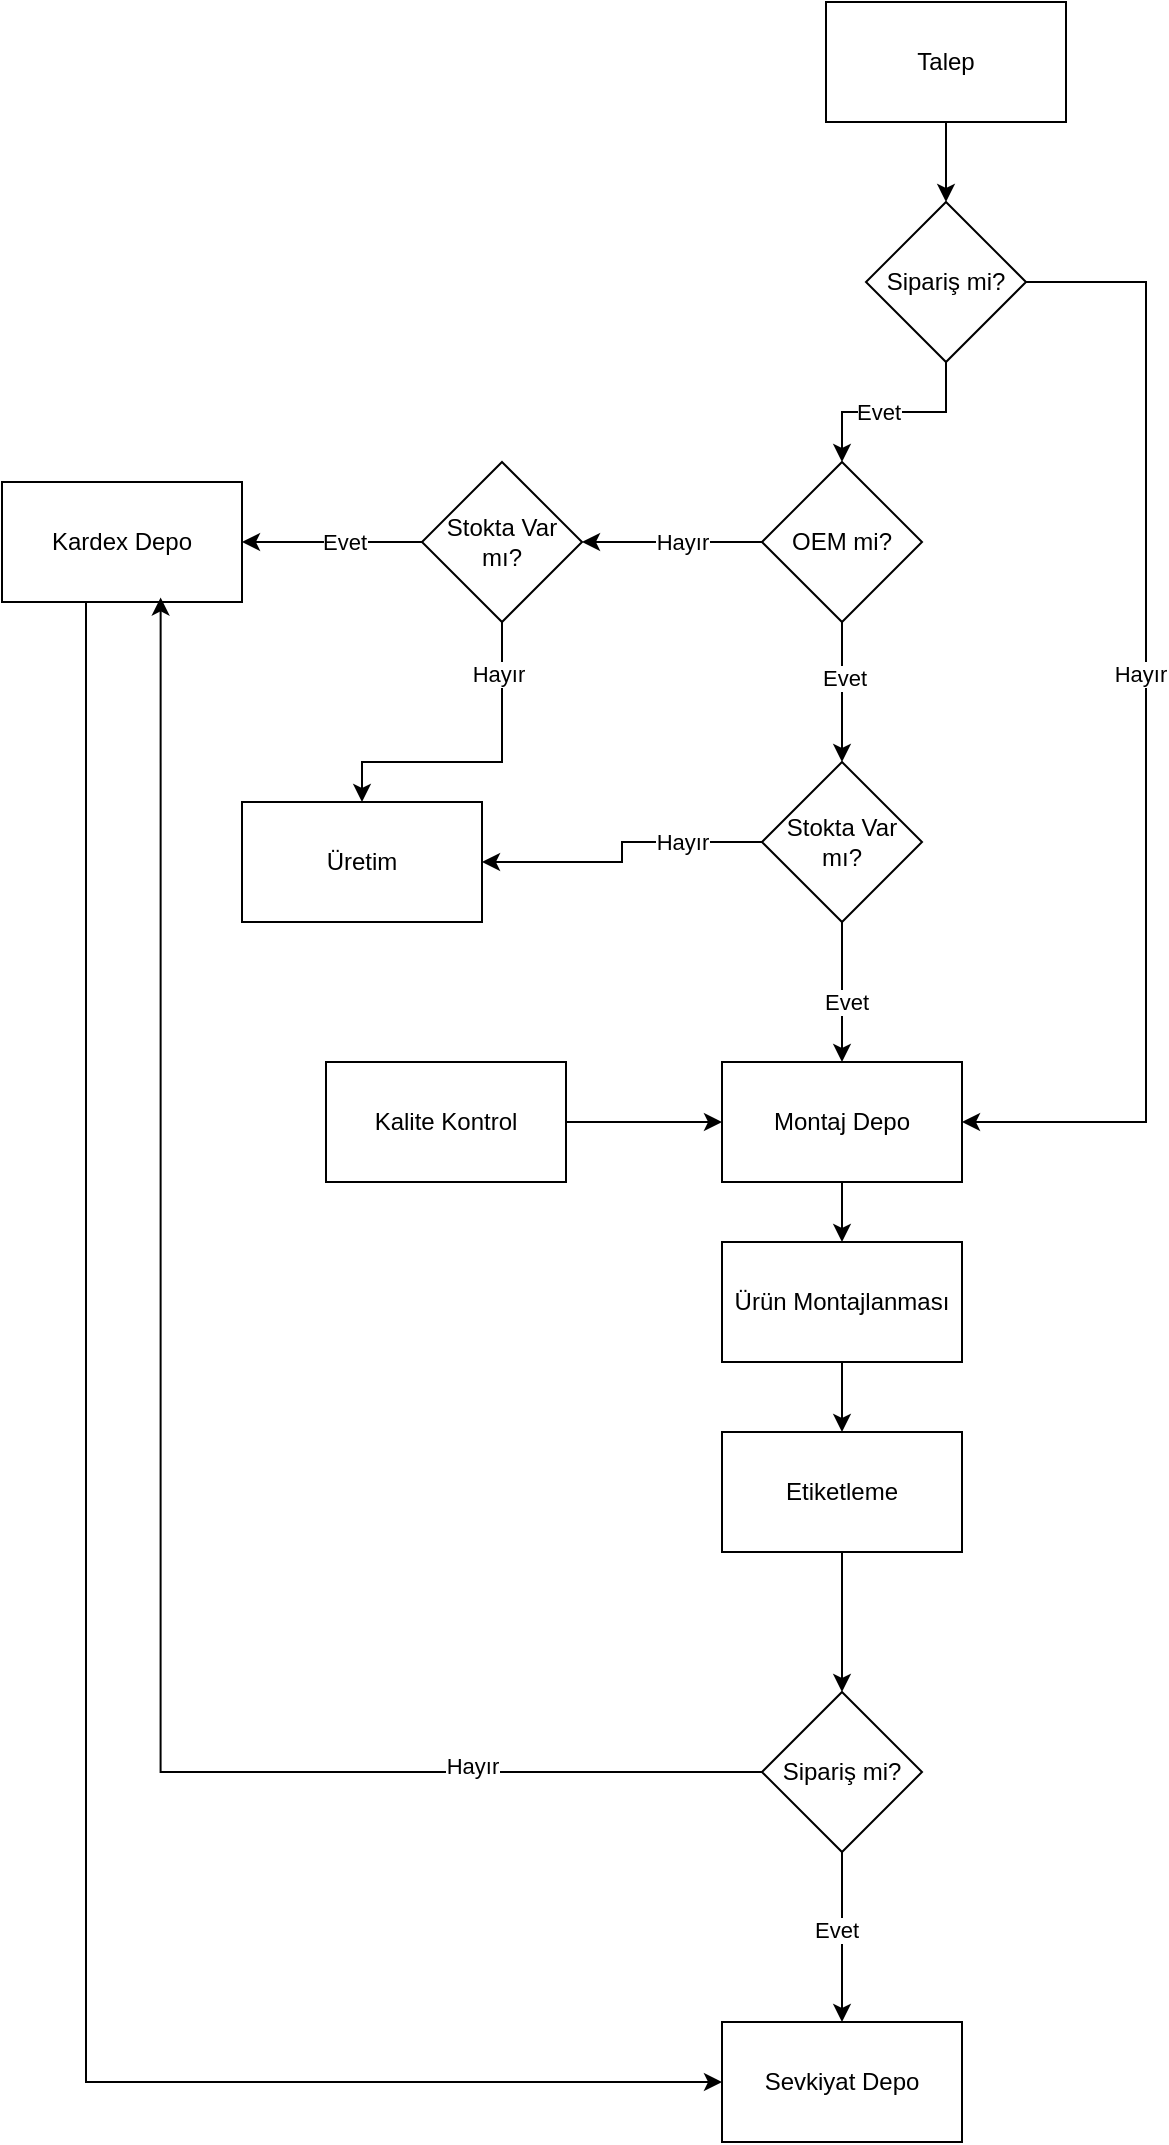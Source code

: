 <mxfile version="26.0.15">
  <diagram name="Sayfa -1" id="WjxD5JkqAk5JCySbNv31">
    <mxGraphModel dx="1426" dy="1958" grid="1" gridSize="10" guides="1" tooltips="1" connect="1" arrows="1" fold="1" page="1" pageScale="1" pageWidth="827" pageHeight="1169" math="0" shadow="0">
      <root>
        <mxCell id="0" />
        <mxCell id="1" parent="0" />
        <mxCell id="jMiQxAaDWgFZVQpz-3jK-4" value="" style="edgeStyle=orthogonalEdgeStyle;rounded=0;orthogonalLoop=1;jettySize=auto;html=1;" edge="1" parent="1" source="jMiQxAaDWgFZVQpz-3jK-2" target="jMiQxAaDWgFZVQpz-3jK-3">
          <mxGeometry relative="1" as="geometry" />
        </mxCell>
        <mxCell id="jMiQxAaDWgFZVQpz-3jK-2" value="Kalite Kontrol" style="whiteSpace=wrap;html=1;" vertex="1" parent="1">
          <mxGeometry x="200" y="340" width="120" height="60" as="geometry" />
        </mxCell>
        <mxCell id="jMiQxAaDWgFZVQpz-3jK-57" value="" style="edgeStyle=orthogonalEdgeStyle;rounded=0;orthogonalLoop=1;jettySize=auto;html=1;" edge="1" parent="1" source="jMiQxAaDWgFZVQpz-3jK-3" target="jMiQxAaDWgFZVQpz-3jK-56">
          <mxGeometry relative="1" as="geometry" />
        </mxCell>
        <mxCell id="jMiQxAaDWgFZVQpz-3jK-3" value="Montaj Depo" style="whiteSpace=wrap;html=1;" vertex="1" parent="1">
          <mxGeometry x="398" y="340" width="120" height="60" as="geometry" />
        </mxCell>
        <mxCell id="jMiQxAaDWgFZVQpz-3jK-52" value="" style="edgeStyle=orthogonalEdgeStyle;rounded=0;orthogonalLoop=1;jettySize=auto;html=1;" edge="1" parent="1" source="jMiQxAaDWgFZVQpz-3jK-17" target="jMiQxAaDWgFZVQpz-3jK-3">
          <mxGeometry relative="1" as="geometry" />
        </mxCell>
        <mxCell id="jMiQxAaDWgFZVQpz-3jK-53" value="Evet" style="edgeLabel;html=1;align=center;verticalAlign=middle;resizable=0;points=[];" vertex="1" connectable="0" parent="jMiQxAaDWgFZVQpz-3jK-52">
          <mxGeometry x="0.143" y="2" relative="1" as="geometry">
            <mxPoint as="offset" />
          </mxGeometry>
        </mxCell>
        <mxCell id="jMiQxAaDWgFZVQpz-3jK-54" value="" style="edgeStyle=orthogonalEdgeStyle;rounded=0;orthogonalLoop=1;jettySize=auto;html=1;" edge="1" parent="1" source="jMiQxAaDWgFZVQpz-3jK-17" target="jMiQxAaDWgFZVQpz-3jK-25">
          <mxGeometry relative="1" as="geometry" />
        </mxCell>
        <mxCell id="jMiQxAaDWgFZVQpz-3jK-55" value="Hayır" style="edgeLabel;html=1;align=center;verticalAlign=middle;resizable=0;points=[];" vertex="1" connectable="0" parent="jMiQxAaDWgFZVQpz-3jK-54">
          <mxGeometry x="-0.467" y="-4" relative="1" as="geometry">
            <mxPoint y="4" as="offset" />
          </mxGeometry>
        </mxCell>
        <mxCell id="jMiQxAaDWgFZVQpz-3jK-17" value="Stokta Var mı?" style="rhombus;whiteSpace=wrap;html=1;" vertex="1" parent="1">
          <mxGeometry x="418" y="190" width="80" height="80" as="geometry" />
        </mxCell>
        <mxCell id="jMiQxAaDWgFZVQpz-3jK-39" value="" style="edgeStyle=orthogonalEdgeStyle;rounded=0;orthogonalLoop=1;jettySize=auto;html=1;" edge="1" parent="1" source="jMiQxAaDWgFZVQpz-3jK-19" target="jMiQxAaDWgFZVQpz-3jK-17">
          <mxGeometry relative="1" as="geometry" />
        </mxCell>
        <mxCell id="jMiQxAaDWgFZVQpz-3jK-51" value="Evet" style="edgeLabel;html=1;align=center;verticalAlign=middle;resizable=0;points=[];" vertex="1" connectable="0" parent="jMiQxAaDWgFZVQpz-3jK-39">
          <mxGeometry x="-0.2" y="1" relative="1" as="geometry">
            <mxPoint as="offset" />
          </mxGeometry>
        </mxCell>
        <mxCell id="jMiQxAaDWgFZVQpz-3jK-47" value="" style="edgeStyle=orthogonalEdgeStyle;rounded=0;orthogonalLoop=1;jettySize=auto;html=1;" edge="1" parent="1" source="jMiQxAaDWgFZVQpz-3jK-19" target="jMiQxAaDWgFZVQpz-3jK-40">
          <mxGeometry relative="1" as="geometry" />
        </mxCell>
        <mxCell id="jMiQxAaDWgFZVQpz-3jK-48" value="Hayır" style="edgeLabel;html=1;align=center;verticalAlign=middle;resizable=0;points=[];" vertex="1" connectable="0" parent="jMiQxAaDWgFZVQpz-3jK-47">
          <mxGeometry x="0.156" y="-4" relative="1" as="geometry">
            <mxPoint x="12" y="4" as="offset" />
          </mxGeometry>
        </mxCell>
        <mxCell id="jMiQxAaDWgFZVQpz-3jK-19" value="OEM mi?" style="rhombus;whiteSpace=wrap;html=1;" vertex="1" parent="1">
          <mxGeometry x="418" y="40" width="80" height="80" as="geometry" />
        </mxCell>
        <mxCell id="jMiQxAaDWgFZVQpz-3jK-25" value="Üretim" style="whiteSpace=wrap;html=1;" vertex="1" parent="1">
          <mxGeometry x="158" y="210" width="120" height="60" as="geometry" />
        </mxCell>
        <mxCell id="jMiQxAaDWgFZVQpz-3jK-90" style="edgeStyle=orthogonalEdgeStyle;rounded=0;orthogonalLoop=1;jettySize=auto;html=1;entryX=0;entryY=0.5;entryDx=0;entryDy=0;" edge="1" parent="1" source="jMiQxAaDWgFZVQpz-3jK-33" target="jMiQxAaDWgFZVQpz-3jK-60">
          <mxGeometry relative="1" as="geometry">
            <Array as="points">
              <mxPoint x="80" y="850" />
            </Array>
          </mxGeometry>
        </mxCell>
        <mxCell id="jMiQxAaDWgFZVQpz-3jK-33" value="Kardex Depo" style="whiteSpace=wrap;html=1;" vertex="1" parent="1">
          <mxGeometry x="38" y="50" width="120" height="60" as="geometry" />
        </mxCell>
        <mxCell id="jMiQxAaDWgFZVQpz-3jK-42" value="" style="edgeStyle=orthogonalEdgeStyle;rounded=0;orthogonalLoop=1;jettySize=auto;html=1;" edge="1" parent="1" source="jMiQxAaDWgFZVQpz-3jK-40" target="jMiQxAaDWgFZVQpz-3jK-33">
          <mxGeometry relative="1" as="geometry" />
        </mxCell>
        <mxCell id="jMiQxAaDWgFZVQpz-3jK-49" value="Evet" style="edgeLabel;html=1;align=center;verticalAlign=middle;resizable=0;points=[];" vertex="1" connectable="0" parent="jMiQxAaDWgFZVQpz-3jK-42">
          <mxGeometry x="-0.133" y="-4" relative="1" as="geometry">
            <mxPoint y="4" as="offset" />
          </mxGeometry>
        </mxCell>
        <mxCell id="jMiQxAaDWgFZVQpz-3jK-43" value="" style="edgeStyle=orthogonalEdgeStyle;rounded=0;orthogonalLoop=1;jettySize=auto;html=1;" edge="1" parent="1" source="jMiQxAaDWgFZVQpz-3jK-40" target="jMiQxAaDWgFZVQpz-3jK-25">
          <mxGeometry relative="1" as="geometry">
            <Array as="points">
              <mxPoint x="288" y="190" />
            </Array>
          </mxGeometry>
        </mxCell>
        <mxCell id="jMiQxAaDWgFZVQpz-3jK-50" value="Hayır" style="edgeLabel;html=1;align=center;verticalAlign=middle;resizable=0;points=[];" vertex="1" connectable="0" parent="jMiQxAaDWgFZVQpz-3jK-43">
          <mxGeometry x="-0.674" y="-2" relative="1" as="geometry">
            <mxPoint as="offset" />
          </mxGeometry>
        </mxCell>
        <mxCell id="jMiQxAaDWgFZVQpz-3jK-40" value="Stokta Var mı?" style="rhombus;whiteSpace=wrap;html=1;" vertex="1" parent="1">
          <mxGeometry x="248" y="40" width="80" height="80" as="geometry" />
        </mxCell>
        <mxCell id="jMiQxAaDWgFZVQpz-3jK-59" value="" style="edgeStyle=orthogonalEdgeStyle;rounded=0;orthogonalLoop=1;jettySize=auto;html=1;" edge="1" parent="1" source="jMiQxAaDWgFZVQpz-3jK-56" target="jMiQxAaDWgFZVQpz-3jK-58">
          <mxGeometry relative="1" as="geometry" />
        </mxCell>
        <mxCell id="jMiQxAaDWgFZVQpz-3jK-56" value="Ürün Montajlanması" style="whiteSpace=wrap;html=1;" vertex="1" parent="1">
          <mxGeometry x="398" y="430" width="120" height="60" as="geometry" />
        </mxCell>
        <mxCell id="jMiQxAaDWgFZVQpz-3jK-85" value="" style="edgeStyle=orthogonalEdgeStyle;rounded=0;orthogonalLoop=1;jettySize=auto;html=1;" edge="1" parent="1" source="jMiQxAaDWgFZVQpz-3jK-58" target="jMiQxAaDWgFZVQpz-3jK-84">
          <mxGeometry relative="1" as="geometry" />
        </mxCell>
        <mxCell id="jMiQxAaDWgFZVQpz-3jK-58" value="Etiketleme" style="whiteSpace=wrap;html=1;" vertex="1" parent="1">
          <mxGeometry x="398" y="525" width="120" height="60" as="geometry" />
        </mxCell>
        <mxCell id="jMiQxAaDWgFZVQpz-3jK-60" value="Sevkiyat Depo" style="whiteSpace=wrap;html=1;" vertex="1" parent="1">
          <mxGeometry x="398" y="820" width="120" height="60" as="geometry" />
        </mxCell>
        <mxCell id="jMiQxAaDWgFZVQpz-3jK-74" style="edgeStyle=orthogonalEdgeStyle;rounded=0;orthogonalLoop=1;jettySize=auto;html=1;" edge="1" parent="1" source="jMiQxAaDWgFZVQpz-3jK-73" target="jMiQxAaDWgFZVQpz-3jK-19">
          <mxGeometry relative="1" as="geometry">
            <mxPoint x="490" y="30.0" as="targetPoint" />
          </mxGeometry>
        </mxCell>
        <mxCell id="jMiQxAaDWgFZVQpz-3jK-75" value="Evet" style="edgeLabel;html=1;align=center;verticalAlign=middle;resizable=0;points=[];" vertex="1" connectable="0" parent="jMiQxAaDWgFZVQpz-3jK-74">
          <mxGeometry x="0.154" relative="1" as="geometry">
            <mxPoint as="offset" />
          </mxGeometry>
        </mxCell>
        <mxCell id="jMiQxAaDWgFZVQpz-3jK-82" style="edgeStyle=orthogonalEdgeStyle;rounded=0;orthogonalLoop=1;jettySize=auto;html=1;entryX=1;entryY=0.5;entryDx=0;entryDy=0;" edge="1" parent="1" source="jMiQxAaDWgFZVQpz-3jK-73" target="jMiQxAaDWgFZVQpz-3jK-3">
          <mxGeometry relative="1" as="geometry">
            <Array as="points">
              <mxPoint x="610" y="-50" />
              <mxPoint x="610" y="370" />
            </Array>
          </mxGeometry>
        </mxCell>
        <mxCell id="jMiQxAaDWgFZVQpz-3jK-83" value="Hayır" style="edgeLabel;html=1;align=center;verticalAlign=middle;resizable=0;points=[];" vertex="1" connectable="0" parent="jMiQxAaDWgFZVQpz-3jK-82">
          <mxGeometry x="-0.107" y="-3" relative="1" as="geometry">
            <mxPoint as="offset" />
          </mxGeometry>
        </mxCell>
        <mxCell id="jMiQxAaDWgFZVQpz-3jK-73" value="Sipariş mi?" style="rhombus;whiteSpace=wrap;html=1;" vertex="1" parent="1">
          <mxGeometry x="470" y="-90" width="80" height="80" as="geometry" />
        </mxCell>
        <mxCell id="jMiQxAaDWgFZVQpz-3jK-80" value="" style="edgeStyle=orthogonalEdgeStyle;rounded=0;orthogonalLoop=1;jettySize=auto;html=1;" edge="1" parent="1" source="jMiQxAaDWgFZVQpz-3jK-79" target="jMiQxAaDWgFZVQpz-3jK-73">
          <mxGeometry relative="1" as="geometry" />
        </mxCell>
        <mxCell id="jMiQxAaDWgFZVQpz-3jK-79" value="Talep" style="whiteSpace=wrap;html=1;" vertex="1" parent="1">
          <mxGeometry x="450" y="-190" width="120" height="60" as="geometry" />
        </mxCell>
        <mxCell id="jMiQxAaDWgFZVQpz-3jK-86" value="" style="edgeStyle=orthogonalEdgeStyle;rounded=0;orthogonalLoop=1;jettySize=auto;html=1;" edge="1" parent="1" source="jMiQxAaDWgFZVQpz-3jK-84" target="jMiQxAaDWgFZVQpz-3jK-60">
          <mxGeometry relative="1" as="geometry" />
        </mxCell>
        <mxCell id="jMiQxAaDWgFZVQpz-3jK-87" value="Evet" style="edgeLabel;html=1;align=center;verticalAlign=middle;resizable=0;points=[];" vertex="1" connectable="0" parent="jMiQxAaDWgFZVQpz-3jK-86">
          <mxGeometry x="-0.082" y="-3" relative="1" as="geometry">
            <mxPoint as="offset" />
          </mxGeometry>
        </mxCell>
        <mxCell id="jMiQxAaDWgFZVQpz-3jK-84" value="Sipariş mi?" style="rhombus;whiteSpace=wrap;html=1;" vertex="1" parent="1">
          <mxGeometry x="418" y="655" width="80" height="80" as="geometry" />
        </mxCell>
        <mxCell id="jMiQxAaDWgFZVQpz-3jK-91" style="edgeStyle=orthogonalEdgeStyle;rounded=0;orthogonalLoop=1;jettySize=auto;html=1;entryX=0.661;entryY=0.962;entryDx=0;entryDy=0;entryPerimeter=0;" edge="1" parent="1" source="jMiQxAaDWgFZVQpz-3jK-84" target="jMiQxAaDWgFZVQpz-3jK-33">
          <mxGeometry relative="1" as="geometry" />
        </mxCell>
        <mxCell id="jMiQxAaDWgFZVQpz-3jK-92" value="Hayır" style="edgeLabel;html=1;align=center;verticalAlign=middle;resizable=0;points=[];" vertex="1" connectable="0" parent="jMiQxAaDWgFZVQpz-3jK-91">
          <mxGeometry x="-0.672" y="-3" relative="1" as="geometry">
            <mxPoint as="offset" />
          </mxGeometry>
        </mxCell>
      </root>
    </mxGraphModel>
  </diagram>
</mxfile>
